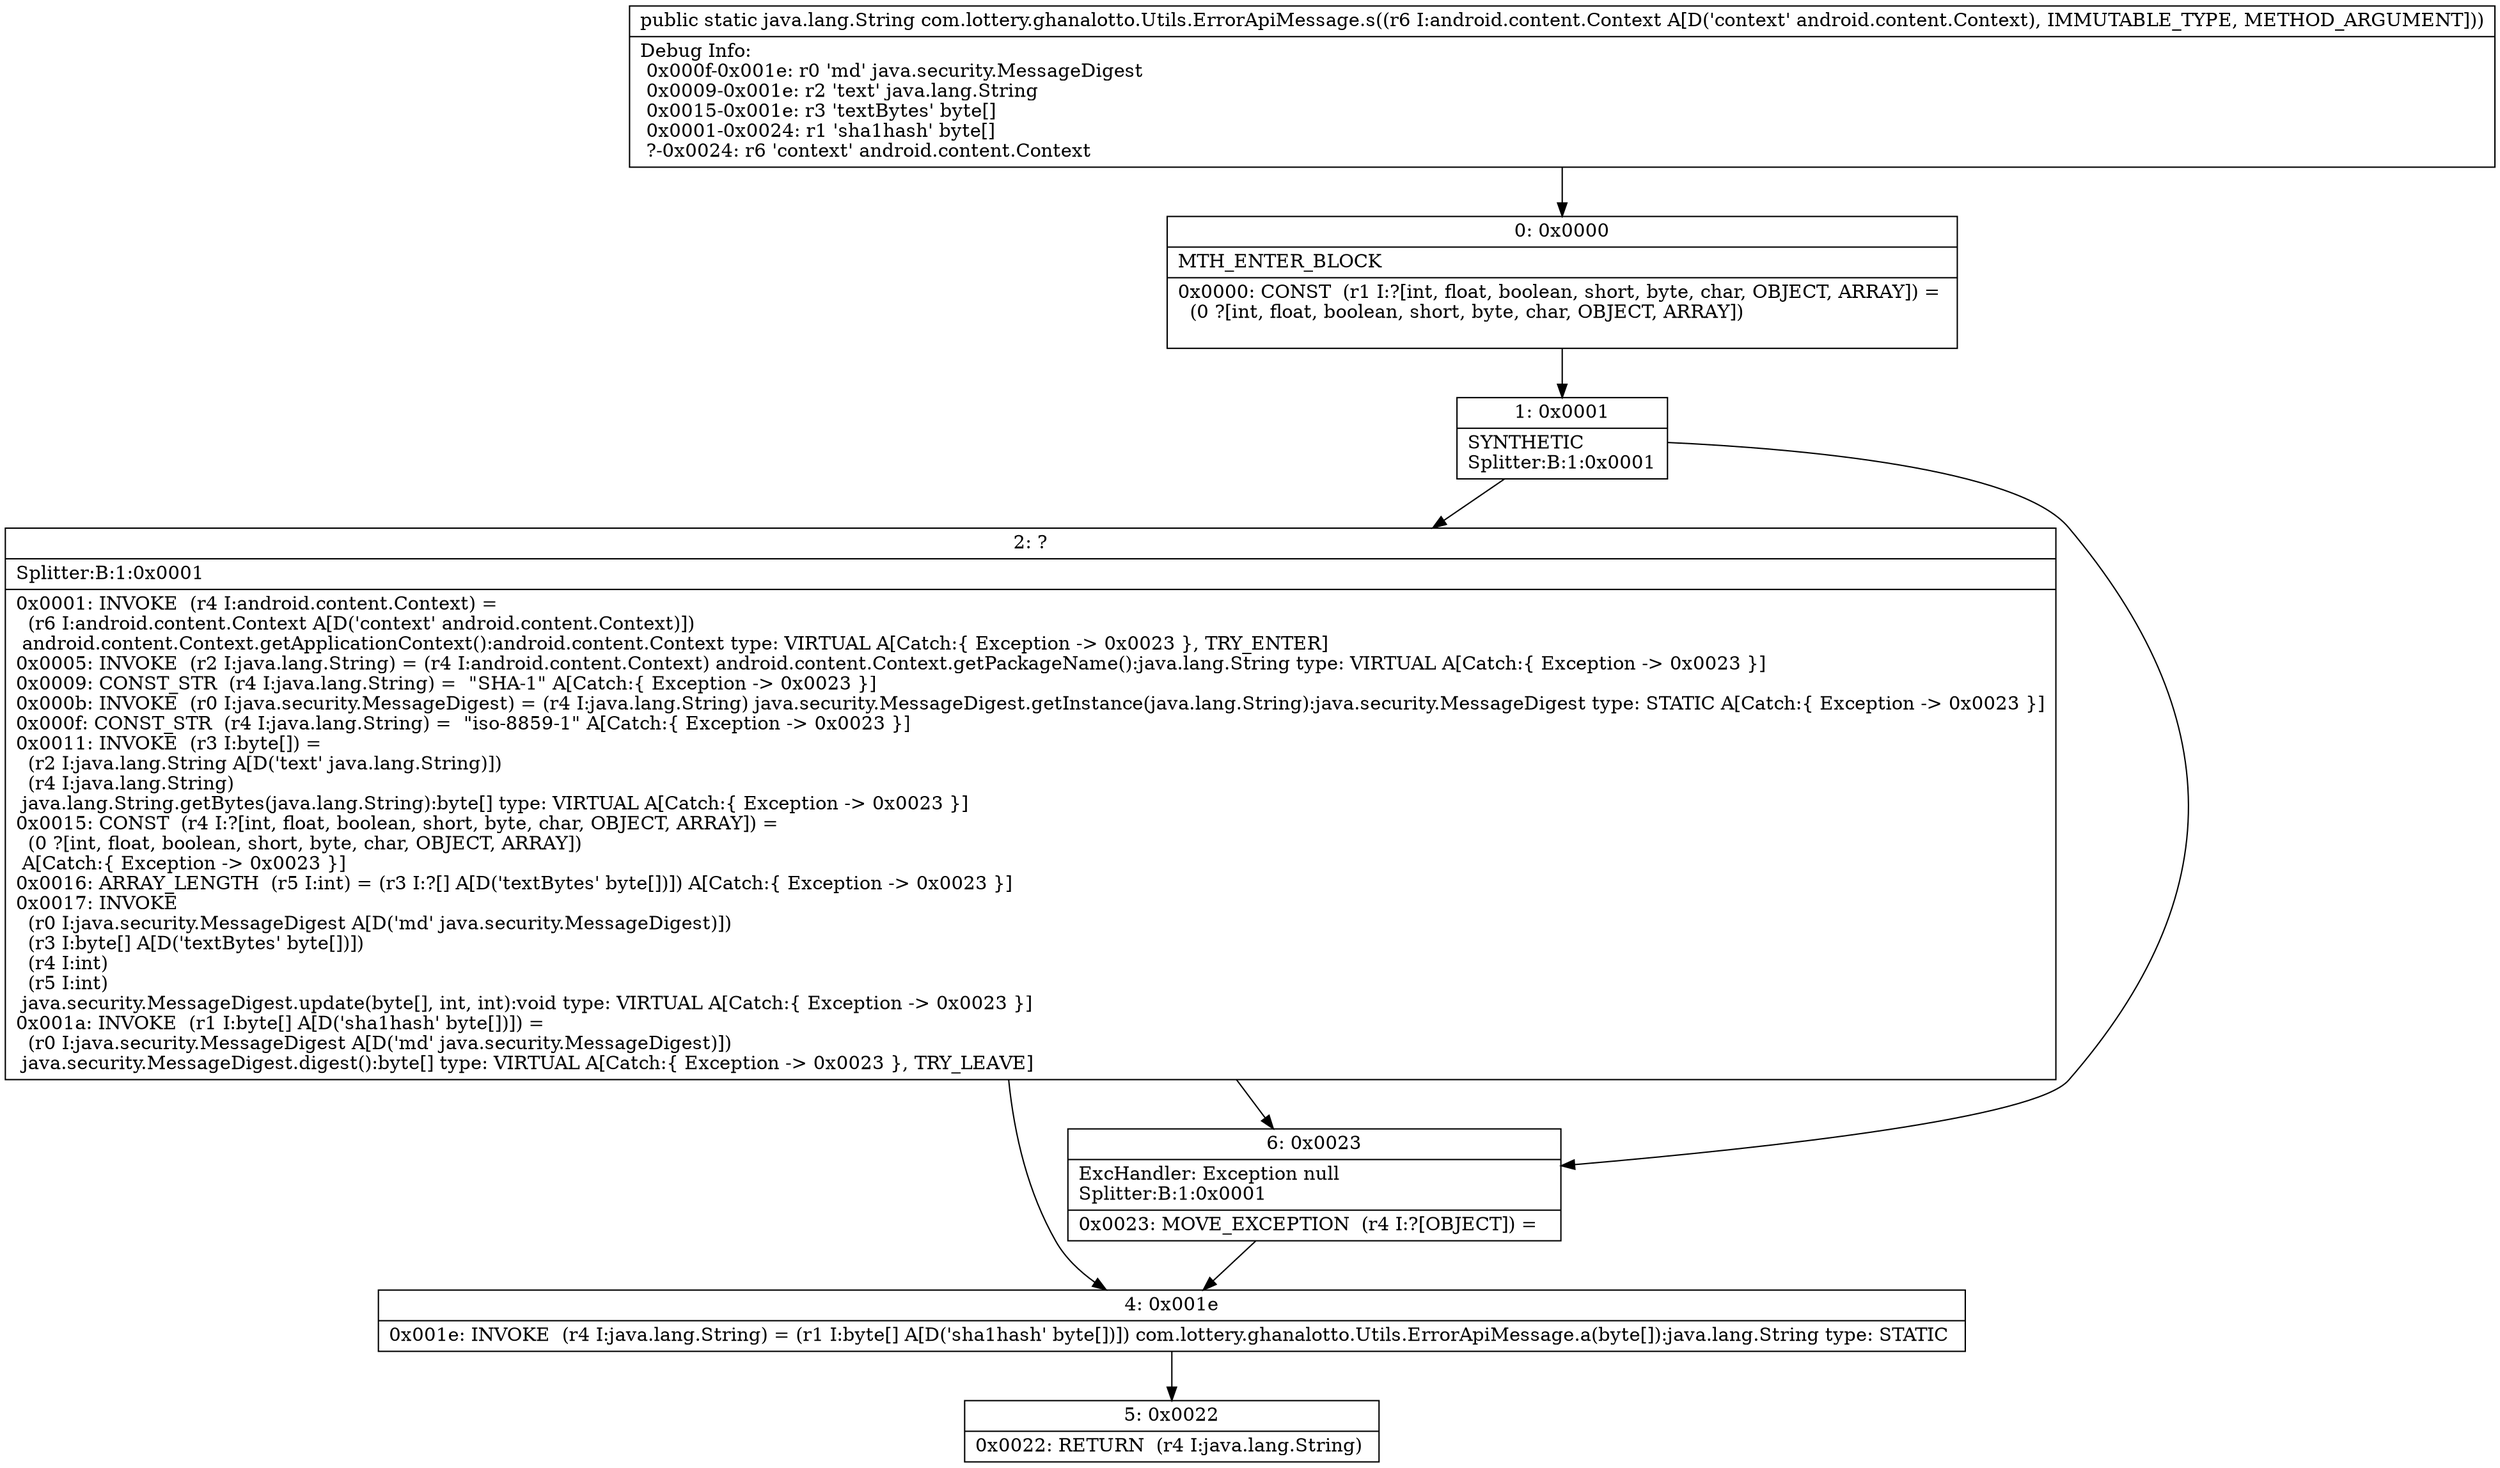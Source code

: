 digraph "CFG forcom.lottery.ghanalotto.Utils.ErrorApiMessage.s(Landroid\/content\/Context;)Ljava\/lang\/String;" {
Node_0 [shape=record,label="{0\:\ 0x0000|MTH_ENTER_BLOCK\l|0x0000: CONST  (r1 I:?[int, float, boolean, short, byte, char, OBJECT, ARRAY]) = \l  (0 ?[int, float, boolean, short, byte, char, OBJECT, ARRAY])\l \l}"];
Node_1 [shape=record,label="{1\:\ 0x0001|SYNTHETIC\lSplitter:B:1:0x0001\l}"];
Node_2 [shape=record,label="{2\:\ ?|Splitter:B:1:0x0001\l|0x0001: INVOKE  (r4 I:android.content.Context) = \l  (r6 I:android.content.Context A[D('context' android.content.Context)])\l android.content.Context.getApplicationContext():android.content.Context type: VIRTUAL A[Catch:\{ Exception \-\> 0x0023 \}, TRY_ENTER]\l0x0005: INVOKE  (r2 I:java.lang.String) = (r4 I:android.content.Context) android.content.Context.getPackageName():java.lang.String type: VIRTUAL A[Catch:\{ Exception \-\> 0x0023 \}]\l0x0009: CONST_STR  (r4 I:java.lang.String) =  \"SHA\-1\" A[Catch:\{ Exception \-\> 0x0023 \}]\l0x000b: INVOKE  (r0 I:java.security.MessageDigest) = (r4 I:java.lang.String) java.security.MessageDigest.getInstance(java.lang.String):java.security.MessageDigest type: STATIC A[Catch:\{ Exception \-\> 0x0023 \}]\l0x000f: CONST_STR  (r4 I:java.lang.String) =  \"iso\-8859\-1\" A[Catch:\{ Exception \-\> 0x0023 \}]\l0x0011: INVOKE  (r3 I:byte[]) = \l  (r2 I:java.lang.String A[D('text' java.lang.String)])\l  (r4 I:java.lang.String)\l java.lang.String.getBytes(java.lang.String):byte[] type: VIRTUAL A[Catch:\{ Exception \-\> 0x0023 \}]\l0x0015: CONST  (r4 I:?[int, float, boolean, short, byte, char, OBJECT, ARRAY]) = \l  (0 ?[int, float, boolean, short, byte, char, OBJECT, ARRAY])\l A[Catch:\{ Exception \-\> 0x0023 \}]\l0x0016: ARRAY_LENGTH  (r5 I:int) = (r3 I:?[] A[D('textBytes' byte[])]) A[Catch:\{ Exception \-\> 0x0023 \}]\l0x0017: INVOKE  \l  (r0 I:java.security.MessageDigest A[D('md' java.security.MessageDigest)])\l  (r3 I:byte[] A[D('textBytes' byte[])])\l  (r4 I:int)\l  (r5 I:int)\l java.security.MessageDigest.update(byte[], int, int):void type: VIRTUAL A[Catch:\{ Exception \-\> 0x0023 \}]\l0x001a: INVOKE  (r1 I:byte[] A[D('sha1hash' byte[])]) = \l  (r0 I:java.security.MessageDigest A[D('md' java.security.MessageDigest)])\l java.security.MessageDigest.digest():byte[] type: VIRTUAL A[Catch:\{ Exception \-\> 0x0023 \}, TRY_LEAVE]\l}"];
Node_4 [shape=record,label="{4\:\ 0x001e|0x001e: INVOKE  (r4 I:java.lang.String) = (r1 I:byte[] A[D('sha1hash' byte[])]) com.lottery.ghanalotto.Utils.ErrorApiMessage.a(byte[]):java.lang.String type: STATIC \l}"];
Node_5 [shape=record,label="{5\:\ 0x0022|0x0022: RETURN  (r4 I:java.lang.String) \l}"];
Node_6 [shape=record,label="{6\:\ 0x0023|ExcHandler: Exception null\lSplitter:B:1:0x0001\l|0x0023: MOVE_EXCEPTION  (r4 I:?[OBJECT]) =  \l}"];
MethodNode[shape=record,label="{public static java.lang.String com.lottery.ghanalotto.Utils.ErrorApiMessage.s((r6 I:android.content.Context A[D('context' android.content.Context), IMMUTABLE_TYPE, METHOD_ARGUMENT]))  | Debug Info:\l  0x000f\-0x001e: r0 'md' java.security.MessageDigest\l  0x0009\-0x001e: r2 'text' java.lang.String\l  0x0015\-0x001e: r3 'textBytes' byte[]\l  0x0001\-0x0024: r1 'sha1hash' byte[]\l  ?\-0x0024: r6 'context' android.content.Context\l}"];
MethodNode -> Node_0;
Node_0 -> Node_1;
Node_1 -> Node_2;
Node_1 -> Node_6;
Node_2 -> Node_6;
Node_2 -> Node_4;
Node_4 -> Node_5;
Node_6 -> Node_4;
}

